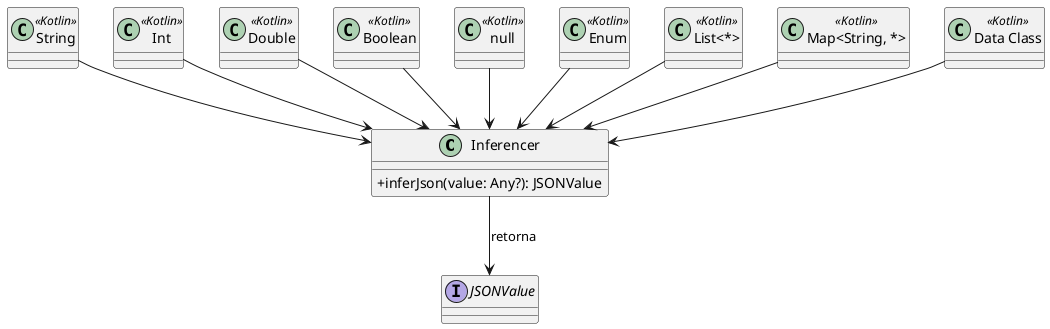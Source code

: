 @startuml
skinparam classAttributeIconSize 0

' Representa a função inferJson()
class Inferencer {
    +inferJson(value: Any?): JSONValue
}

' Tipos suportados de entrada Kotlin
class "String" <<Kotlin>>
class "Int" <<Kotlin>>
class "Double" <<Kotlin>>
class "Boolean" <<Kotlin>>
class "null" <<Kotlin>>
class "Enum" <<Kotlin>>
class "List<*>" <<Kotlin>>
class "Map<String, *>" <<Kotlin>>
class "Data Class" <<Kotlin>>

' JSONValue como saída
interface JSONValue

' Relações
"String" --> Inferencer
"Int" --> Inferencer
"Double" --> Inferencer
"Boolean" --> Inferencer
"null" --> Inferencer
"Enum" --> Inferencer
"List<*>" --> Inferencer
"Map<String, *>" --> Inferencer
"Data Class" --> Inferencer

Inferencer --> JSONValue : retorna

@enduml
